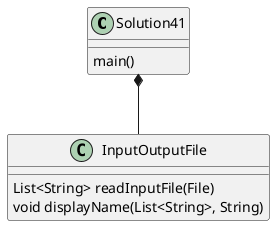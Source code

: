 @startuml


class Solution41{
main()

}
class InputOutputFile{
List<String> readInputFile(File)
void displayName(List<String>, String)
}
Solution41 *-- InputOutputFile
@enduml